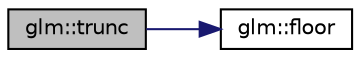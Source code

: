 digraph "glm::trunc"
{
  edge [fontname="Helvetica",fontsize="10",labelfontname="Helvetica",labelfontsize="10"];
  node [fontname="Helvetica",fontsize="10",shape=record];
  rankdir="LR";
  Node1 [label="glm::trunc",height=0.2,width=0.4,color="black", fillcolor="grey75", style="filled", fontcolor="black"];
  Node1 -> Node2 [color="midnightblue",fontsize="10",style="solid",fontname="Helvetica"];
  Node2 [label="glm::floor",height=0.2,width=0.4,color="black", fillcolor="white", style="filled",URL="$group__core__func__common.html#ga86350252cc9bf86421317460bbd1f21c"];
}
